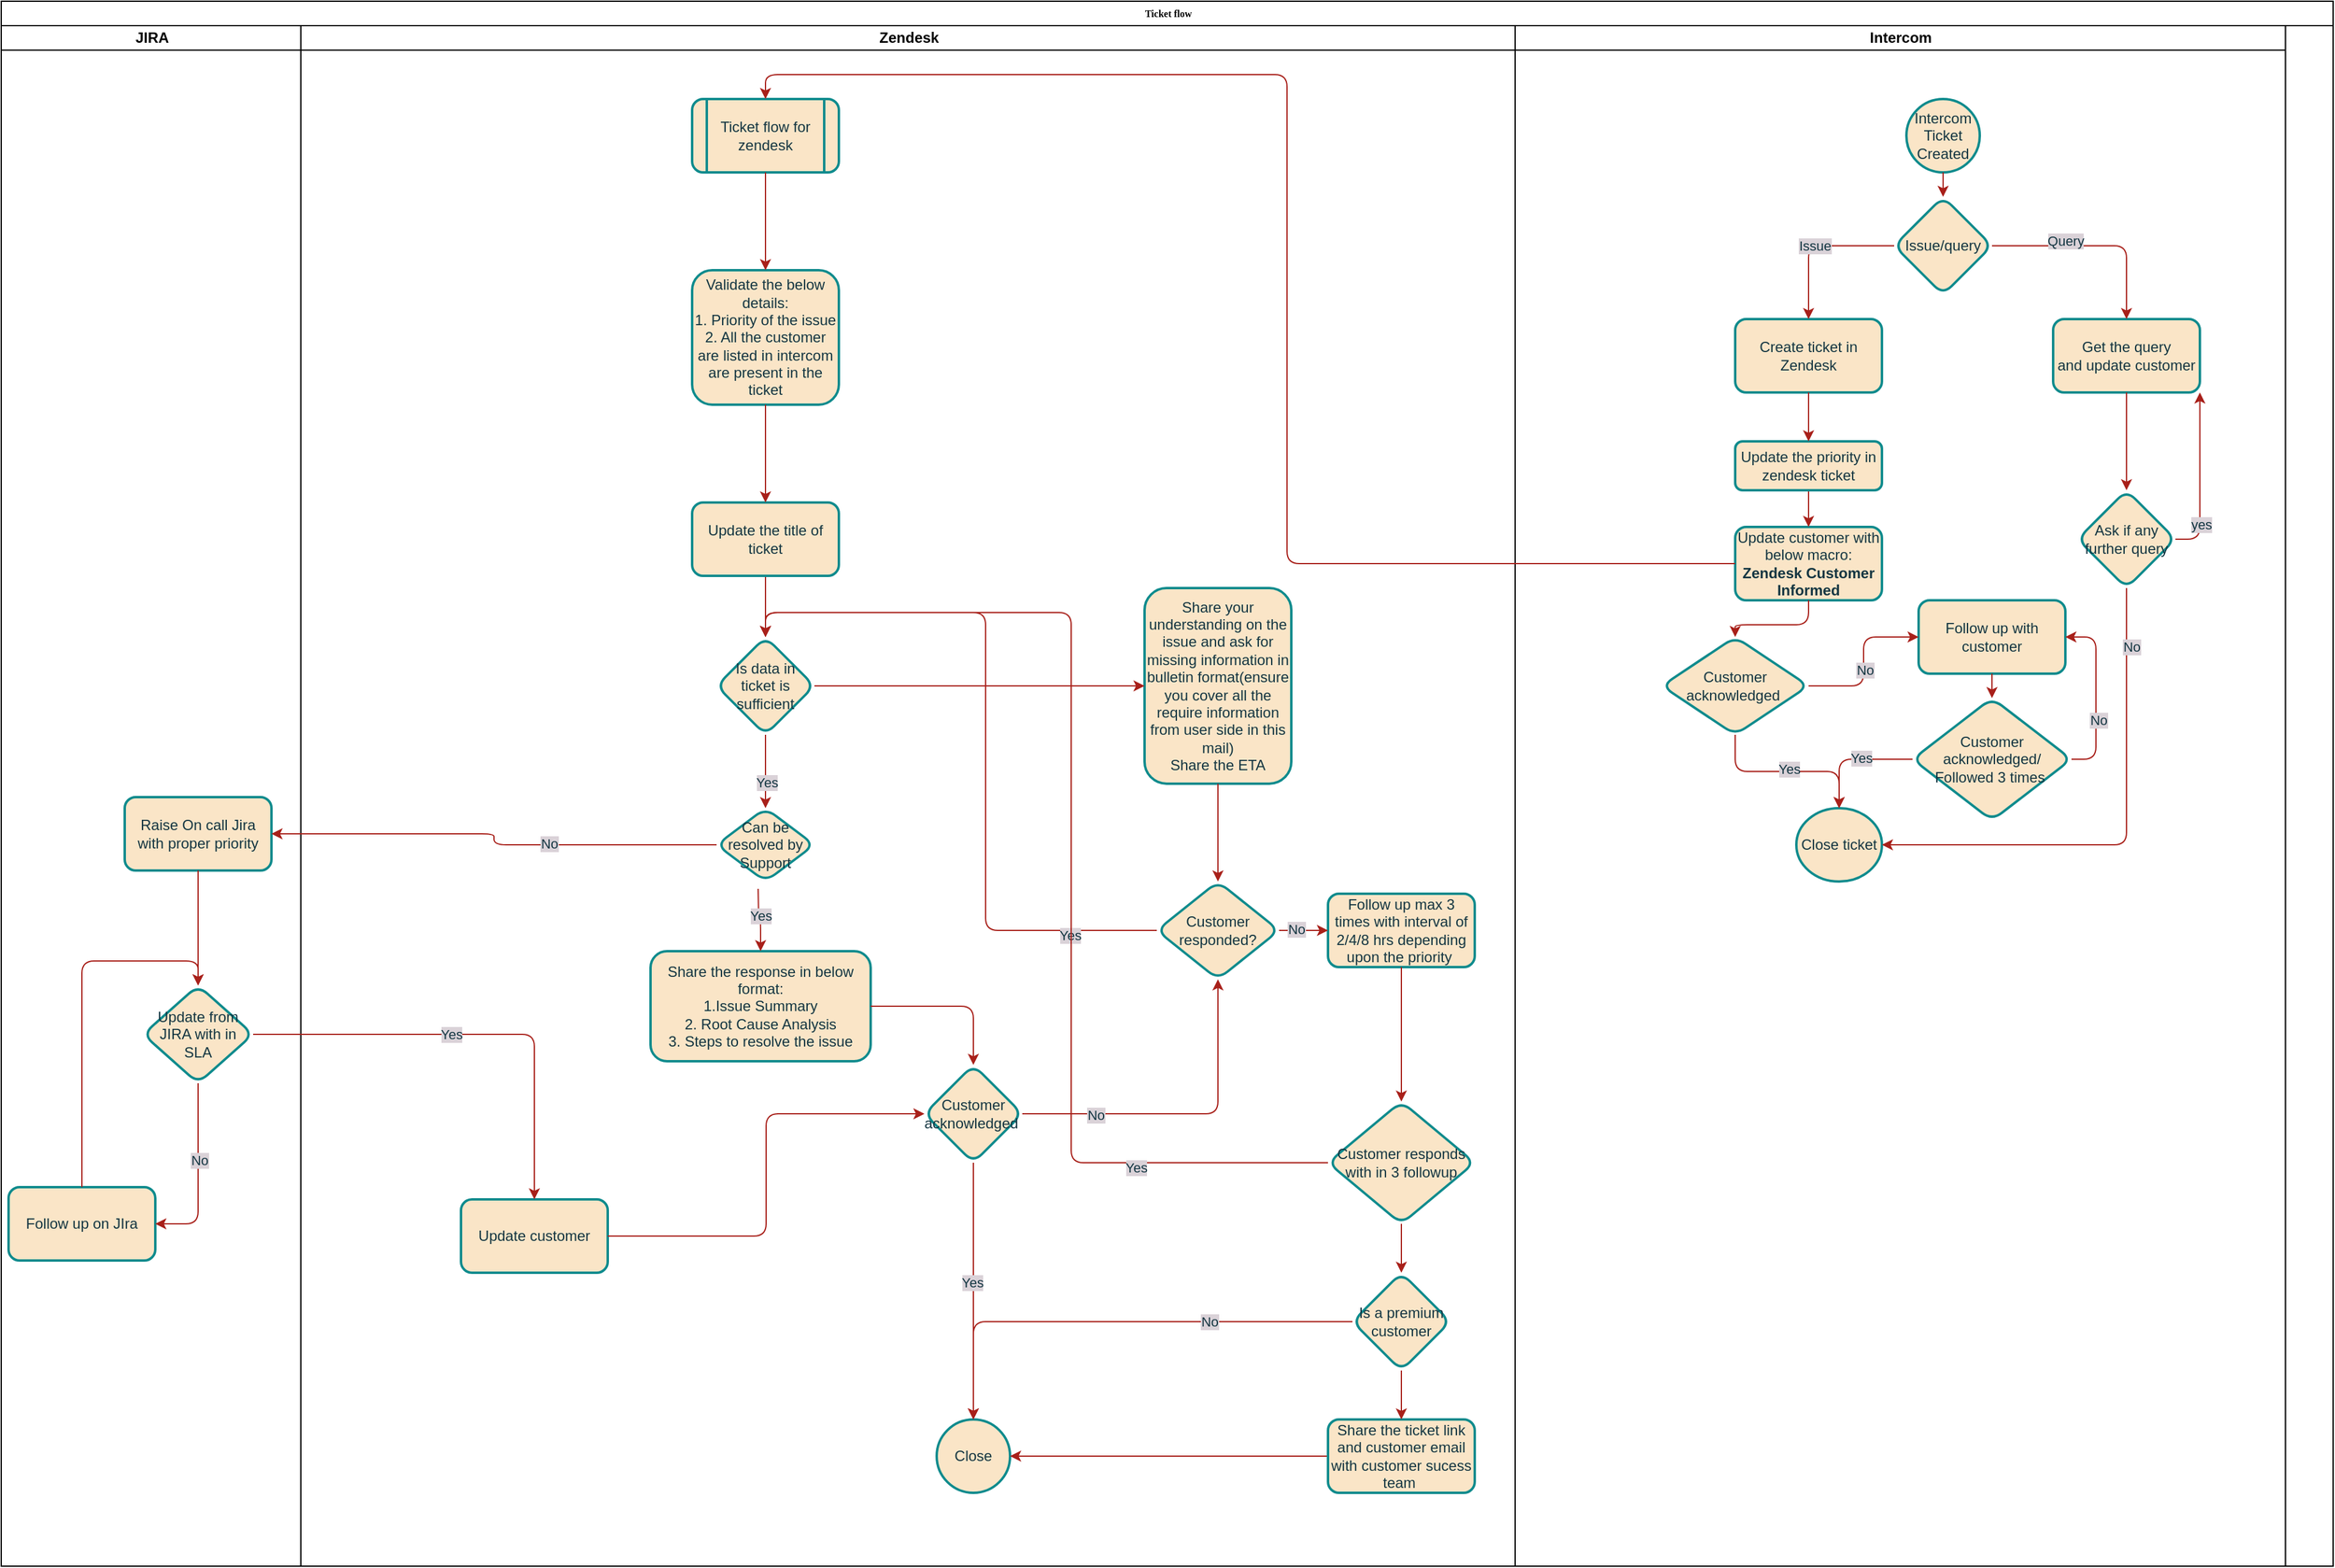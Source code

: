 <mxfile version="20.0.1" type="github">
  <diagram name="Page-1" id="74e2e168-ea6b-b213-b513-2b3c1d86103e">
    <mxGraphModel dx="2360" dy="1516" grid="0" gridSize="10" guides="1" tooltips="1" connect="1" arrows="1" fold="1" page="1" pageScale="1" pageWidth="1100" pageHeight="850" background="none" math="0" shadow="0">
      <root>
        <mxCell id="0" />
        <mxCell id="1" parent="0" />
        <mxCell id="77e6c97f196da883-1" value="Ticket flow" style="swimlane;html=1;childLayout=stackLayout;startSize=20;rounded=0;shadow=0;labelBackgroundColor=none;strokeWidth=1;fontFamily=Verdana;fontSize=8;align=center;" parent="1" vertex="1">
          <mxGeometry x="43" y="40" width="1907" height="1280" as="geometry" />
        </mxCell>
        <mxCell id="77e6c97f196da883-2" value="JIRA" style="swimlane;html=1;startSize=20;" parent="77e6c97f196da883-1" vertex="1">
          <mxGeometry y="20" width="245" height="1260" as="geometry" />
        </mxCell>
        <mxCell id="JwGOns0t6T0o0Sj6g02T-75" value="Raise On call Jira with proper priority" style="html=1;strokeWidth=2;fillColor=#FAE5C7;strokeColor=#0F8B8D;fontColor=#143642;rounded=1;labelBorderColor=none;whiteSpace=wrap;" vertex="1" parent="77e6c97f196da883-2">
          <mxGeometry x="101" y="631" width="120" height="60" as="geometry" />
        </mxCell>
        <mxCell id="JwGOns0t6T0o0Sj6g02T-83" value="Follow up on JIra" style="html=1;strokeWidth=2;fillColor=#FAE5C7;strokeColor=#0F8B8D;fontColor=#143642;rounded=1;labelBorderColor=none;whiteSpace=wrap;" vertex="1" parent="77e6c97f196da883-2">
          <mxGeometry x="6" y="950" width="120" height="60" as="geometry" />
        </mxCell>
        <mxCell id="JwGOns0t6T0o0Sj6g02T-80" value="Update from JIRA with in SLA" style="rhombus;html=1;strokeWidth=2;fillColor=#FAE5C7;strokeColor=#0F8B8D;fontColor=#143642;rounded=1;labelBorderColor=none;whiteSpace=wrap;" vertex="1" parent="77e6c97f196da883-2">
          <mxGeometry x="116" y="785" width="90" height="80" as="geometry" />
        </mxCell>
        <mxCell id="JwGOns0t6T0o0Sj6g02T-74" value="" style="edgeStyle=orthogonalEdgeStyle;rounded=1;orthogonalLoop=1;jettySize=auto;html=1;labelBackgroundColor=#DAD2D8;strokeColor=#A8201A;fontColor=#143642;labelBorderColor=none;" edge="1" parent="77e6c97f196da883-2" source="JwGOns0t6T0o0Sj6g02T-75" target="JwGOns0t6T0o0Sj6g02T-80">
          <mxGeometry relative="1" as="geometry" />
        </mxCell>
        <mxCell id="JwGOns0t6T0o0Sj6g02T-82" style="edgeStyle=orthogonalEdgeStyle;rounded=1;orthogonalLoop=1;jettySize=auto;html=1;exitX=0.5;exitY=0;exitDx=0;exitDy=0;entryX=0.5;entryY=0;entryDx=0;entryDy=0;labelBackgroundColor=#DAD2D8;strokeColor=#A8201A;fontColor=#143642;labelBorderColor=none;" edge="1" parent="77e6c97f196da883-2" source="JwGOns0t6T0o0Sj6g02T-83" target="JwGOns0t6T0o0Sj6g02T-80">
          <mxGeometry relative="1" as="geometry" />
        </mxCell>
        <mxCell id="JwGOns0t6T0o0Sj6g02T-78" value="" style="edgeStyle=orthogonalEdgeStyle;rounded=1;orthogonalLoop=1;jettySize=auto;html=1;labelBackgroundColor=#DAD2D8;strokeColor=#A8201A;fontColor=#143642;labelBorderColor=none;entryX=1;entryY=0.5;entryDx=0;entryDy=0;" edge="1" parent="77e6c97f196da883-2" source="JwGOns0t6T0o0Sj6g02T-80" target="JwGOns0t6T0o0Sj6g02T-83">
          <mxGeometry relative="1" as="geometry" />
        </mxCell>
        <mxCell id="JwGOns0t6T0o0Sj6g02T-79" value="No" style="edgeLabel;html=1;align=center;verticalAlign=middle;resizable=0;points=[];labelBackgroundColor=#DAD2D8;fontColor=#143642;rounded=1;labelBorderColor=none;" vertex="1" connectable="0" parent="JwGOns0t6T0o0Sj6g02T-78">
          <mxGeometry x="-0.167" y="1" relative="1" as="geometry">
            <mxPoint as="offset" />
          </mxGeometry>
        </mxCell>
        <mxCell id="77e6c97f196da883-3" value="Zendesk" style="swimlane;html=1;startSize=20;" parent="77e6c97f196da883-1" vertex="1">
          <mxGeometry x="245" y="20" width="993" height="1260" as="geometry" />
        </mxCell>
        <mxCell id="JwGOns0t6T0o0Sj6g02T-33" value="Ticket flow for zendesk" style="shape=process;html=1;backgroundOutline=1;strokeWidth=2;fillColor=#FAE5C7;strokeColor=#0F8B8D;fontColor=#143642;rounded=1;labelBorderColor=none;whiteSpace=wrap;" vertex="1" parent="77e6c97f196da883-3">
          <mxGeometry x="320" y="60" width="120" height="60" as="geometry" />
        </mxCell>
        <mxCell id="JwGOns0t6T0o0Sj6g02T-37" value="Is data in ticket is sufficient" style="rhombus;html=1;strokeWidth=2;fillColor=#FAE5C7;strokeColor=#0F8B8D;fontColor=#143642;rounded=1;labelBorderColor=none;whiteSpace=wrap;" vertex="1" parent="77e6c97f196da883-3">
          <mxGeometry x="340" y="500" width="80" height="80" as="geometry" />
        </mxCell>
        <mxCell id="JwGOns0t6T0o0Sj6g02T-39" value="Share the response in below format:&lt;br&gt;1.Issue Summary&lt;br&gt;2. Root Cause Analysis&lt;br&gt;3. Steps to resolve the issue" style="html=1;strokeWidth=2;fillColor=#FAE5C7;strokeColor=#0F8B8D;fontColor=#143642;rounded=1;labelBorderColor=none;whiteSpace=wrap;" vertex="1" parent="77e6c97f196da883-3">
          <mxGeometry x="286" y="757" width="180" height="90" as="geometry" />
        </mxCell>
        <mxCell id="JwGOns0t6T0o0Sj6g02T-41" value="Share your understanding on the issue and ask for missing information in bulletin format(ensure you cover all the require information from user side in this mail)&lt;br&gt;Share the ETA" style="html=1;strokeWidth=2;fillColor=#FAE5C7;strokeColor=#0F8B8D;fontColor=#143642;rounded=1;labelBorderColor=none;whiteSpace=wrap;" vertex="1" parent="77e6c97f196da883-3">
          <mxGeometry x="690" y="460" width="120" height="160" as="geometry" />
        </mxCell>
        <mxCell id="JwGOns0t6T0o0Sj6g02T-34" value="" style="edgeStyle=orthogonalEdgeStyle;rounded=1;orthogonalLoop=1;jettySize=auto;html=1;labelBackgroundColor=#DAD2D8;strokeColor=#A8201A;fontColor=#143642;labelBorderColor=none;" edge="1" parent="77e6c97f196da883-3" source="JwGOns0t6T0o0Sj6g02T-37" target="JwGOns0t6T0o0Sj6g02T-41">
          <mxGeometry relative="1" as="geometry" />
        </mxCell>
        <mxCell id="JwGOns0t6T0o0Sj6g02T-43" value="Validate the below details:&lt;br&gt;1. Priority of the issue&lt;br&gt;2. All the customer are listed in intercom are present in the ticket&lt;br&gt;" style="html=1;strokeWidth=2;fillColor=#FAE5C7;strokeColor=#0F8B8D;fontColor=#143642;rounded=1;labelBorderColor=none;whiteSpace=wrap;" vertex="1" parent="77e6c97f196da883-3">
          <mxGeometry x="320" y="200" width="120" height="110" as="geometry" />
        </mxCell>
        <mxCell id="JwGOns0t6T0o0Sj6g02T-32" value="" style="edgeStyle=orthogonalEdgeStyle;rounded=1;orthogonalLoop=1;jettySize=auto;html=1;labelBackgroundColor=#DAD2D8;strokeColor=#A8201A;fontColor=#143642;labelBorderColor=none;" edge="1" parent="77e6c97f196da883-3" source="JwGOns0t6T0o0Sj6g02T-33" target="JwGOns0t6T0o0Sj6g02T-43">
          <mxGeometry relative="1" as="geometry" />
        </mxCell>
        <mxCell id="JwGOns0t6T0o0Sj6g02T-44" style="edgeStyle=orthogonalEdgeStyle;rounded=1;orthogonalLoop=1;jettySize=auto;html=1;exitX=0.5;exitY=1;exitDx=0;exitDy=0;entryX=0.5;entryY=0;entryDx=0;entryDy=0;labelBackgroundColor=#DAD2D8;strokeColor=#A8201A;fontColor=#143642;labelBorderColor=none;" edge="1" parent="77e6c97f196da883-3" source="JwGOns0t6T0o0Sj6g02T-45" target="JwGOns0t6T0o0Sj6g02T-37">
          <mxGeometry relative="1" as="geometry" />
        </mxCell>
        <mxCell id="JwGOns0t6T0o0Sj6g02T-45" value="Update the title of ticket" style="html=1;strokeWidth=2;fillColor=#FAE5C7;strokeColor=#0F8B8D;fontColor=#143642;rounded=1;labelBorderColor=none;whiteSpace=wrap;" vertex="1" parent="77e6c97f196da883-3">
          <mxGeometry x="320" y="390" width="120" height="60" as="geometry" />
        </mxCell>
        <mxCell id="JwGOns0t6T0o0Sj6g02T-42" value="" style="edgeStyle=orthogonalEdgeStyle;rounded=1;orthogonalLoop=1;jettySize=auto;html=1;labelBackgroundColor=#DAD2D8;strokeColor=#A8201A;fontColor=#143642;labelBorderColor=none;" edge="1" parent="77e6c97f196da883-3" source="JwGOns0t6T0o0Sj6g02T-43" target="JwGOns0t6T0o0Sj6g02T-45">
          <mxGeometry relative="1" as="geometry" />
        </mxCell>
        <mxCell id="JwGOns0t6T0o0Sj6g02T-48" style="edgeStyle=orthogonalEdgeStyle;rounded=1;orthogonalLoop=1;jettySize=auto;html=1;exitX=0;exitY=0.5;exitDx=0;exitDy=0;entryX=0.5;entryY=0;entryDx=0;entryDy=0;labelBackgroundColor=#DAD2D8;strokeColor=#A8201A;fontColor=#143642;labelBorderColor=none;" edge="1" parent="77e6c97f196da883-3" source="JwGOns0t6T0o0Sj6g02T-52" target="JwGOns0t6T0o0Sj6g02T-37">
          <mxGeometry relative="1" as="geometry" />
        </mxCell>
        <mxCell id="JwGOns0t6T0o0Sj6g02T-49" value="Yes" style="edgeLabel;html=1;align=center;verticalAlign=middle;resizable=0;points=[];fontColor=#143642;labelBackgroundColor=#DAD2D8;" vertex="1" connectable="0" parent="JwGOns0t6T0o0Sj6g02T-48">
          <mxGeometry x="-0.761" y="4" relative="1" as="geometry">
            <mxPoint as="offset" />
          </mxGeometry>
        </mxCell>
        <mxCell id="JwGOns0t6T0o0Sj6g02T-52" value="Customer responded?" style="rhombus;html=1;strokeWidth=2;fillColor=#FAE5C7;strokeColor=#0F8B8D;fontColor=#143642;rounded=1;labelBorderColor=none;whiteSpace=wrap;" vertex="1" parent="77e6c97f196da883-3">
          <mxGeometry x="700" y="700" width="100" height="80" as="geometry" />
        </mxCell>
        <mxCell id="JwGOns0t6T0o0Sj6g02T-40" value="" style="edgeStyle=orthogonalEdgeStyle;rounded=1;orthogonalLoop=1;jettySize=auto;html=1;labelBackgroundColor=#DAD2D8;strokeColor=#A8201A;fontColor=#143642;labelBorderColor=none;" edge="1" parent="77e6c97f196da883-3" source="JwGOns0t6T0o0Sj6g02T-41" target="JwGOns0t6T0o0Sj6g02T-52">
          <mxGeometry relative="1" as="geometry" />
        </mxCell>
        <mxCell id="JwGOns0t6T0o0Sj6g02T-54" value="Follow up max 3 times with interval of 2/4/8 hrs depending upon the priority&amp;nbsp;" style="html=1;strokeWidth=2;fillColor=#FAE5C7;strokeColor=#0F8B8D;fontColor=#143642;rounded=1;labelBorderColor=none;whiteSpace=wrap;" vertex="1" parent="77e6c97f196da883-3">
          <mxGeometry x="840" y="710" width="120" height="60" as="geometry" />
        </mxCell>
        <mxCell id="JwGOns0t6T0o0Sj6g02T-50" value="" style="edgeStyle=orthogonalEdgeStyle;rounded=1;orthogonalLoop=1;jettySize=auto;html=1;labelBackgroundColor=#DAD2D8;strokeColor=#A8201A;fontColor=#143642;labelBorderColor=none;" edge="1" parent="77e6c97f196da883-3" source="JwGOns0t6T0o0Sj6g02T-52" target="JwGOns0t6T0o0Sj6g02T-54">
          <mxGeometry relative="1" as="geometry" />
        </mxCell>
        <mxCell id="JwGOns0t6T0o0Sj6g02T-51" value="No" style="edgeLabel;html=1;align=center;verticalAlign=middle;resizable=0;points=[];labelBackgroundColor=#DAD2D8;fontColor=#143642;rounded=1;labelBorderColor=none;" vertex="1" connectable="0" parent="JwGOns0t6T0o0Sj6g02T-50">
          <mxGeometry x="-0.314" y="1" relative="1" as="geometry">
            <mxPoint as="offset" />
          </mxGeometry>
        </mxCell>
        <mxCell id="JwGOns0t6T0o0Sj6g02T-55" style="edgeStyle=orthogonalEdgeStyle;rounded=1;orthogonalLoop=1;jettySize=auto;html=1;exitX=0;exitY=0.5;exitDx=0;exitDy=0;entryX=0.5;entryY=0;entryDx=0;entryDy=0;labelBackgroundColor=#DAD2D8;strokeColor=#A8201A;fontColor=#143642;labelBorderColor=none;" edge="1" parent="77e6c97f196da883-3" source="JwGOns0t6T0o0Sj6g02T-58" target="JwGOns0t6T0o0Sj6g02T-37">
          <mxGeometry relative="1" as="geometry" />
        </mxCell>
        <mxCell id="JwGOns0t6T0o0Sj6g02T-56" value="Yes" style="edgeLabel;html=1;align=center;verticalAlign=middle;resizable=0;points=[];labelBackgroundColor=#DAD2D8;fontColor=#143642;rounded=1;labelBorderColor=none;" vertex="1" connectable="0" parent="JwGOns0t6T0o0Sj6g02T-55">
          <mxGeometry x="-0.661" y="4" relative="1" as="geometry">
            <mxPoint as="offset" />
          </mxGeometry>
        </mxCell>
        <mxCell id="JwGOns0t6T0o0Sj6g02T-58" value="Customer responds with in 3 followup" style="rhombus;html=1;strokeWidth=2;fillColor=#FAE5C7;strokeColor=#0F8B8D;fontColor=#143642;rounded=1;labelBorderColor=none;whiteSpace=wrap;" vertex="1" parent="77e6c97f196da883-3">
          <mxGeometry x="840" y="880" width="120" height="100" as="geometry" />
        </mxCell>
        <mxCell id="JwGOns0t6T0o0Sj6g02T-53" value="" style="edgeStyle=orthogonalEdgeStyle;rounded=1;orthogonalLoop=1;jettySize=auto;html=1;labelBackgroundColor=#DAD2D8;strokeColor=#A8201A;fontColor=#143642;labelBorderColor=none;" edge="1" parent="77e6c97f196da883-3" source="JwGOns0t6T0o0Sj6g02T-54" target="JwGOns0t6T0o0Sj6g02T-58">
          <mxGeometry relative="1" as="geometry" />
        </mxCell>
        <mxCell id="JwGOns0t6T0o0Sj6g02T-62" value="Is a premium customer" style="rhombus;html=1;strokeWidth=2;fillColor=#FAE5C7;strokeColor=#0F8B8D;fontColor=#143642;rounded=1;labelBorderColor=none;whiteSpace=wrap;" vertex="1" parent="77e6c97f196da883-3">
          <mxGeometry x="860" y="1020" width="80" height="80" as="geometry" />
        </mxCell>
        <mxCell id="JwGOns0t6T0o0Sj6g02T-57" value="" style="edgeStyle=orthogonalEdgeStyle;rounded=1;orthogonalLoop=1;jettySize=auto;html=1;labelBackgroundColor=#DAD2D8;strokeColor=#A8201A;fontColor=#143642;labelBorderColor=none;" edge="1" parent="77e6c97f196da883-3" source="JwGOns0t6T0o0Sj6g02T-58" target="JwGOns0t6T0o0Sj6g02T-62">
          <mxGeometry relative="1" as="geometry" />
        </mxCell>
        <mxCell id="JwGOns0t6T0o0Sj6g02T-65" style="edgeStyle=orthogonalEdgeStyle;rounded=1;orthogonalLoop=1;jettySize=auto;html=1;exitX=1;exitY=0.5;exitDx=0;exitDy=0;entryX=0.5;entryY=1;entryDx=0;entryDy=0;labelBackgroundColor=#DAD2D8;strokeColor=#A8201A;fontColor=#143642;labelBorderColor=none;" edge="1" parent="77e6c97f196da883-3" source="JwGOns0t6T0o0Sj6g02T-67" target="JwGOns0t6T0o0Sj6g02T-52">
          <mxGeometry relative="1" as="geometry" />
        </mxCell>
        <mxCell id="JwGOns0t6T0o0Sj6g02T-66" value="No" style="edgeLabel;html=1;align=center;verticalAlign=middle;resizable=0;points=[];labelBackgroundColor=#DAD2D8;fontColor=#143642;rounded=1;labelBorderColor=none;" vertex="1" connectable="0" parent="JwGOns0t6T0o0Sj6g02T-65">
          <mxGeometry x="-0.554" relative="1" as="geometry">
            <mxPoint y="1" as="offset" />
          </mxGeometry>
        </mxCell>
        <mxCell id="JwGOns0t6T0o0Sj6g02T-67" value="Customer acknowledged&amp;nbsp;" style="rhombus;html=1;strokeWidth=2;fillColor=#FAE5C7;strokeColor=#0F8B8D;fontColor=#143642;rounded=1;labelBorderColor=none;whiteSpace=wrap;" vertex="1" parent="77e6c97f196da883-3">
          <mxGeometry x="510" y="850" width="80" height="80" as="geometry" />
        </mxCell>
        <mxCell id="JwGOns0t6T0o0Sj6g02T-38" value="" style="edgeStyle=orthogonalEdgeStyle;rounded=1;orthogonalLoop=1;jettySize=auto;html=1;labelBackgroundColor=#DAD2D8;strokeColor=#A8201A;fontColor=#143642;labelBorderColor=none;" edge="1" parent="77e6c97f196da883-3" source="JwGOns0t6T0o0Sj6g02T-39" target="JwGOns0t6T0o0Sj6g02T-67">
          <mxGeometry relative="1" as="geometry" />
        </mxCell>
        <mxCell id="JwGOns0t6T0o0Sj6g02T-68" value="Close" style="ellipse;html=1;strokeWidth=2;fillColor=#FAE5C7;strokeColor=#0F8B8D;fontColor=#143642;rounded=1;labelBorderColor=none;whiteSpace=wrap;" vertex="1" parent="77e6c97f196da883-3">
          <mxGeometry x="520" y="1140" width="60" height="60" as="geometry" />
        </mxCell>
        <mxCell id="JwGOns0t6T0o0Sj6g02T-59" style="edgeStyle=orthogonalEdgeStyle;rounded=1;orthogonalLoop=1;jettySize=auto;html=1;exitX=0;exitY=0.5;exitDx=0;exitDy=0;labelBorderColor=none;fontColor=#143642;strokeColor=#A8201A;fillColor=#FAE5C7;labelBackgroundColor=#DAD2D8;" edge="1" parent="77e6c97f196da883-3" source="JwGOns0t6T0o0Sj6g02T-62" target="JwGOns0t6T0o0Sj6g02T-68">
          <mxGeometry relative="1" as="geometry" />
        </mxCell>
        <mxCell id="JwGOns0t6T0o0Sj6g02T-60" value="No" style="edgeLabel;html=1;align=center;verticalAlign=middle;resizable=0;points=[];fontColor=#143642;labelBackgroundColor=#DAD2D8;" vertex="1" connectable="0" parent="JwGOns0t6T0o0Sj6g02T-59">
          <mxGeometry x="-0.398" relative="1" as="geometry">
            <mxPoint as="offset" />
          </mxGeometry>
        </mxCell>
        <mxCell id="JwGOns0t6T0o0Sj6g02T-63" value="" style="edgeStyle=orthogonalEdgeStyle;rounded=1;orthogonalLoop=1;jettySize=auto;html=1;labelBackgroundColor=#DAD2D8;strokeColor=#A8201A;fontColor=#143642;labelBorderColor=none;" edge="1" parent="77e6c97f196da883-3" source="JwGOns0t6T0o0Sj6g02T-67" target="JwGOns0t6T0o0Sj6g02T-68">
          <mxGeometry relative="1" as="geometry" />
        </mxCell>
        <mxCell id="JwGOns0t6T0o0Sj6g02T-64" value="Yes" style="edgeLabel;html=1;align=center;verticalAlign=middle;resizable=0;points=[];labelBackgroundColor=#DAD2D8;fontColor=#143642;rounded=1;labelBorderColor=none;" vertex="1" connectable="0" parent="JwGOns0t6T0o0Sj6g02T-63">
          <mxGeometry x="-0.078" y="-1" relative="1" as="geometry">
            <mxPoint y="1" as="offset" />
          </mxGeometry>
        </mxCell>
        <mxCell id="JwGOns0t6T0o0Sj6g02T-69" style="edgeStyle=orthogonalEdgeStyle;rounded=1;orthogonalLoop=1;jettySize=auto;html=1;labelBackgroundColor=#DAD2D8;strokeColor=#A8201A;fontColor=#143642;labelBorderColor=none;" edge="1" parent="77e6c97f196da883-3" target="JwGOns0t6T0o0Sj6g02T-39">
          <mxGeometry relative="1" as="geometry">
            <mxPoint x="374" y="706" as="sourcePoint" />
          </mxGeometry>
        </mxCell>
        <mxCell id="JwGOns0t6T0o0Sj6g02T-70" value="Yes" style="edgeLabel;html=1;align=center;verticalAlign=middle;resizable=0;points=[];labelBackgroundColor=#DAD2D8;fontColor=#143642;rounded=1;labelBorderColor=none;" vertex="1" connectable="0" parent="JwGOns0t6T0o0Sj6g02T-69">
          <mxGeometry x="-0.164" y="1" relative="1" as="geometry">
            <mxPoint as="offset" />
          </mxGeometry>
        </mxCell>
        <mxCell id="JwGOns0t6T0o0Sj6g02T-73" value="Can be resolved by Support" style="rhombus;html=1;strokeWidth=2;fillColor=#FAE5C7;strokeColor=#0F8B8D;fontColor=#143642;rounded=1;labelBorderColor=none;whiteSpace=wrap;" vertex="1" parent="77e6c97f196da883-3">
          <mxGeometry x="340" y="640" width="80" height="60" as="geometry" />
        </mxCell>
        <mxCell id="JwGOns0t6T0o0Sj6g02T-35" value="" style="edgeStyle=orthogonalEdgeStyle;rounded=1;orthogonalLoop=1;jettySize=auto;html=1;labelBackgroundColor=#DAD2D8;strokeColor=#A8201A;fontColor=#143642;labelBorderColor=none;" edge="1" parent="77e6c97f196da883-3" source="JwGOns0t6T0o0Sj6g02T-37" target="JwGOns0t6T0o0Sj6g02T-73">
          <mxGeometry relative="1" as="geometry" />
        </mxCell>
        <mxCell id="JwGOns0t6T0o0Sj6g02T-36" value="Yes" style="edgeLabel;html=1;align=center;verticalAlign=middle;resizable=0;points=[];labelBackgroundColor=#DAD2D8;fontColor=#143642;rounded=1;labelBorderColor=none;" vertex="1" connectable="0" parent="JwGOns0t6T0o0Sj6g02T-35">
          <mxGeometry x="0.28" y="1" relative="1" as="geometry">
            <mxPoint as="offset" />
          </mxGeometry>
        </mxCell>
        <mxCell id="JwGOns0t6T0o0Sj6g02T-81" value="Update customer" style="html=1;strokeWidth=2;fillColor=#FAE5C7;strokeColor=#0F8B8D;fontColor=#143642;rounded=1;labelBorderColor=none;whiteSpace=wrap;" vertex="1" parent="77e6c97f196da883-3">
          <mxGeometry x="131" y="960" width="120" height="60" as="geometry" />
        </mxCell>
        <mxCell id="JwGOns0t6T0o0Sj6g02T-84" style="edgeStyle=orthogonalEdgeStyle;rounded=1;orthogonalLoop=1;jettySize=auto;html=1;exitX=1;exitY=0.5;exitDx=0;exitDy=0;entryX=0;entryY=0.5;entryDx=0;entryDy=0;labelBackgroundColor=#DAD2D8;strokeColor=#A8201A;fontColor=#143642;labelBorderColor=none;" edge="1" parent="77e6c97f196da883-3" source="JwGOns0t6T0o0Sj6g02T-81" target="JwGOns0t6T0o0Sj6g02T-67">
          <mxGeometry relative="1" as="geometry" />
        </mxCell>
        <mxCell id="JwGOns0t6T0o0Sj6g02T-85" style="edgeStyle=orthogonalEdgeStyle;rounded=1;orthogonalLoop=1;jettySize=auto;html=1;exitX=0;exitY=0.5;exitDx=0;exitDy=0;entryX=1;entryY=0.5;entryDx=0;entryDy=0;labelBorderColor=none;fontColor=#143642;strokeColor=#A8201A;fillColor=#FAE5C7;labelBackgroundColor=#DAD2D8;" edge="1" parent="77e6c97f196da883-3" source="JwGOns0t6T0o0Sj6g02T-86" target="JwGOns0t6T0o0Sj6g02T-68">
          <mxGeometry relative="1" as="geometry" />
        </mxCell>
        <mxCell id="JwGOns0t6T0o0Sj6g02T-86" value="Share the ticket link and customer email with customer sucess team&amp;nbsp;" style="whiteSpace=wrap;html=1;fillColor=#FAE5C7;strokeColor=#0F8B8D;fontColor=#143642;strokeWidth=2;rounded=1;labelBorderColor=none;" vertex="1" parent="77e6c97f196da883-3">
          <mxGeometry x="840" y="1140" width="120" height="60" as="geometry" />
        </mxCell>
        <mxCell id="JwGOns0t6T0o0Sj6g02T-61" value="" style="edgeStyle=orthogonalEdgeStyle;rounded=1;orthogonalLoop=1;jettySize=auto;html=1;labelBorderColor=none;fontColor=#143642;strokeColor=#A8201A;fillColor=#FAE5C7;labelBackgroundColor=#DAD2D8;" edge="1" parent="77e6c97f196da883-3" source="JwGOns0t6T0o0Sj6g02T-62" target="JwGOns0t6T0o0Sj6g02T-86">
          <mxGeometry relative="1" as="geometry" />
        </mxCell>
        <mxCell id="77e6c97f196da883-7" value="Intercom" style="swimlane;html=1;startSize=20;" parent="77e6c97f196da883-1" vertex="1">
          <mxGeometry x="1238" y="20" width="630" height="1260" as="geometry" />
        </mxCell>
        <mxCell id="JwGOns0t6T0o0Sj6g02T-87" value="" style="group" vertex="1" connectable="0" parent="77e6c97f196da883-7">
          <mxGeometry x="120" y="60" width="440" height="640" as="geometry" />
        </mxCell>
        <mxCell id="JwGOns0t6T0o0Sj6g02T-2" value="Intercom&lt;br&gt;Ticket&lt;br&gt;Created" style="strokeWidth=2;html=1;shape=mxgraph.flowchart.start_2;fillColor=#FAE5C7;strokeColor=#0F8B8D;fontColor=#143642;rounded=1;labelBorderColor=none;whiteSpace=wrap;" vertex="1" parent="JwGOns0t6T0o0Sj6g02T-87">
          <mxGeometry x="200" width="60" height="60" as="geometry" />
        </mxCell>
        <mxCell id="JwGOns0t6T0o0Sj6g02T-6" value="Issue/query" style="rhombus;html=1;strokeWidth=2;fillColor=#FAE5C7;strokeColor=#0F8B8D;fontColor=#143642;rounded=1;labelBorderColor=none;whiteSpace=wrap;" vertex="1" parent="JwGOns0t6T0o0Sj6g02T-87">
          <mxGeometry x="190" y="80" width="80" height="80" as="geometry" />
        </mxCell>
        <mxCell id="JwGOns0t6T0o0Sj6g02T-1" value="" style="edgeStyle=orthogonalEdgeStyle;rounded=1;orthogonalLoop=1;jettySize=auto;html=1;labelBackgroundColor=#DAD2D8;strokeColor=#A8201A;fontColor=#143642;labelBorderColor=none;" edge="1" parent="JwGOns0t6T0o0Sj6g02T-87" source="JwGOns0t6T0o0Sj6g02T-2" target="JwGOns0t6T0o0Sj6g02T-6">
          <mxGeometry relative="1" as="geometry" />
        </mxCell>
        <mxCell id="JwGOns0t6T0o0Sj6g02T-8" value="Create ticket in Zendesk" style="html=1;strokeWidth=2;fillColor=#FAE5C7;strokeColor=#0F8B8D;fontColor=#143642;rounded=1;labelBorderColor=none;whiteSpace=wrap;" vertex="1" parent="JwGOns0t6T0o0Sj6g02T-87">
          <mxGeometry x="60" y="180" width="120" height="60" as="geometry" />
        </mxCell>
        <mxCell id="JwGOns0t6T0o0Sj6g02T-3" value="Issue" style="edgeStyle=orthogonalEdgeStyle;rounded=1;orthogonalLoop=1;jettySize=auto;html=1;labelBackgroundColor=#DAD2D8;strokeColor=#A8201A;fontColor=#143642;labelBorderColor=none;" edge="1" parent="JwGOns0t6T0o0Sj6g02T-87" source="JwGOns0t6T0o0Sj6g02T-6" target="JwGOns0t6T0o0Sj6g02T-8">
          <mxGeometry relative="1" as="geometry" />
        </mxCell>
        <mxCell id="JwGOns0t6T0o0Sj6g02T-11" value="Update customer with below macro:&lt;br&gt;&lt;b&gt;Zendesk Customer Informed&lt;/b&gt;" style="html=1;strokeWidth=2;fillColor=#FAE5C7;strokeColor=#0F8B8D;fontColor=#143642;rounded=1;labelBorderColor=none;whiteSpace=wrap;" vertex="1" parent="JwGOns0t6T0o0Sj6g02T-87">
          <mxGeometry x="60" y="350" width="120" height="60" as="geometry" />
        </mxCell>
        <mxCell id="JwGOns0t6T0o0Sj6g02T-16" value="Customer acknowledged&amp;nbsp;" style="rhombus;html=1;strokeWidth=2;fillColor=#FAE5C7;strokeColor=#0F8B8D;fontColor=#143642;rounded=1;labelBorderColor=none;whiteSpace=wrap;" vertex="1" parent="JwGOns0t6T0o0Sj6g02T-87">
          <mxGeometry y="440" width="120" height="80" as="geometry" />
        </mxCell>
        <mxCell id="JwGOns0t6T0o0Sj6g02T-9" value="" style="edgeStyle=orthogonalEdgeStyle;rounded=1;orthogonalLoop=1;jettySize=auto;html=1;labelBackgroundColor=#DAD2D8;strokeColor=#A8201A;fontColor=#143642;labelBorderColor=none;" edge="1" parent="JwGOns0t6T0o0Sj6g02T-87" source="JwGOns0t6T0o0Sj6g02T-11" target="JwGOns0t6T0o0Sj6g02T-16">
          <mxGeometry relative="1" as="geometry" />
        </mxCell>
        <mxCell id="JwGOns0t6T0o0Sj6g02T-17" value="Close ticket" style="ellipse;html=1;strokeWidth=2;fillColor=#FAE5C7;strokeColor=#0F8B8D;fontColor=#143642;rounded=1;labelBorderColor=none;whiteSpace=wrap;" vertex="1" parent="JwGOns0t6T0o0Sj6g02T-87">
          <mxGeometry x="110" y="580" width="70" height="60" as="geometry" />
        </mxCell>
        <mxCell id="JwGOns0t6T0o0Sj6g02T-12" value="" style="edgeStyle=orthogonalEdgeStyle;rounded=1;orthogonalLoop=1;jettySize=auto;html=1;labelBackgroundColor=#DAD2D8;strokeColor=#A8201A;fontColor=#143642;labelBorderColor=none;" edge="1" parent="JwGOns0t6T0o0Sj6g02T-87" source="JwGOns0t6T0o0Sj6g02T-16" target="JwGOns0t6T0o0Sj6g02T-17">
          <mxGeometry relative="1" as="geometry" />
        </mxCell>
        <mxCell id="JwGOns0t6T0o0Sj6g02T-13" value="Yes" style="edgeLabel;html=1;align=center;verticalAlign=middle;resizable=0;points=[];labelBackgroundColor=#DAD2D8;fontColor=#143642;rounded=1;labelBorderColor=none;" vertex="1" connectable="0" parent="JwGOns0t6T0o0Sj6g02T-12">
          <mxGeometry x="0.011" y="3" relative="1" as="geometry">
            <mxPoint y="1" as="offset" />
          </mxGeometry>
        </mxCell>
        <mxCell id="JwGOns0t6T0o0Sj6g02T-19" value="Follow up with customer" style="html=1;strokeWidth=2;fillColor=#FAE5C7;strokeColor=#0F8B8D;fontColor=#143642;rounded=1;labelBorderColor=none;whiteSpace=wrap;" vertex="1" parent="JwGOns0t6T0o0Sj6g02T-87">
          <mxGeometry x="210" y="410" width="120" height="60" as="geometry" />
        </mxCell>
        <mxCell id="JwGOns0t6T0o0Sj6g02T-14" value="" style="edgeStyle=orthogonalEdgeStyle;rounded=1;orthogonalLoop=1;jettySize=auto;html=1;labelBackgroundColor=#DAD2D8;strokeColor=#A8201A;fontColor=#143642;labelBorderColor=none;" edge="1" parent="JwGOns0t6T0o0Sj6g02T-87" source="JwGOns0t6T0o0Sj6g02T-16" target="JwGOns0t6T0o0Sj6g02T-19">
          <mxGeometry relative="1" as="geometry" />
        </mxCell>
        <mxCell id="JwGOns0t6T0o0Sj6g02T-15" value="No" style="edgeLabel;html=1;align=center;verticalAlign=middle;resizable=0;points=[];labelBackgroundColor=#DAD2D8;fontColor=#143642;rounded=1;labelBorderColor=none;" vertex="1" connectable="0" parent="JwGOns0t6T0o0Sj6g02T-14">
          <mxGeometry x="-0.1" y="-1" relative="1" as="geometry">
            <mxPoint as="offset" />
          </mxGeometry>
        </mxCell>
        <mxCell id="JwGOns0t6T0o0Sj6g02T-20" style="edgeStyle=orthogonalEdgeStyle;rounded=1;orthogonalLoop=1;jettySize=auto;html=1;exitX=0;exitY=0.5;exitDx=0;exitDy=0;entryX=0.5;entryY=0;entryDx=0;entryDy=0;labelBackgroundColor=#DAD2D8;strokeColor=#A8201A;fontColor=#143642;labelBorderColor=none;" edge="1" parent="JwGOns0t6T0o0Sj6g02T-87" source="JwGOns0t6T0o0Sj6g02T-24" target="JwGOns0t6T0o0Sj6g02T-17">
          <mxGeometry relative="1" as="geometry" />
        </mxCell>
        <mxCell id="JwGOns0t6T0o0Sj6g02T-21" value="Yes" style="edgeLabel;html=1;align=center;verticalAlign=middle;resizable=0;points=[];labelBackgroundColor=#DAD2D8;fontColor=#143642;rounded=1;labelBorderColor=none;" vertex="1" connectable="0" parent="JwGOns0t6T0o0Sj6g02T-20">
          <mxGeometry x="-0.165" y="-1" relative="1" as="geometry">
            <mxPoint as="offset" />
          </mxGeometry>
        </mxCell>
        <mxCell id="JwGOns0t6T0o0Sj6g02T-22" style="edgeStyle=orthogonalEdgeStyle;rounded=1;orthogonalLoop=1;jettySize=auto;html=1;exitX=1;exitY=0.5;exitDx=0;exitDy=0;entryX=1;entryY=0.5;entryDx=0;entryDy=0;labelBackgroundColor=#DAD2D8;strokeColor=#A8201A;fontColor=#143642;labelBorderColor=none;" edge="1" parent="JwGOns0t6T0o0Sj6g02T-87" source="JwGOns0t6T0o0Sj6g02T-24" target="JwGOns0t6T0o0Sj6g02T-19">
          <mxGeometry relative="1" as="geometry" />
        </mxCell>
        <mxCell id="JwGOns0t6T0o0Sj6g02T-23" value="No" style="edgeLabel;html=1;align=center;verticalAlign=middle;resizable=0;points=[];labelBackgroundColor=#DAD2D8;fontColor=#143642;rounded=1;labelBorderColor=none;" vertex="1" connectable="0" parent="JwGOns0t6T0o0Sj6g02T-22">
          <mxGeometry x="-0.286" y="-2" relative="1" as="geometry">
            <mxPoint as="offset" />
          </mxGeometry>
        </mxCell>
        <mxCell id="JwGOns0t6T0o0Sj6g02T-24" value="Customer acknowledged/&lt;br&gt;Followed 3 times&amp;nbsp;" style="rhombus;html=1;strokeWidth=2;fillColor=#FAE5C7;strokeColor=#0F8B8D;fontColor=#143642;rounded=1;labelBorderColor=none;whiteSpace=wrap;" vertex="1" parent="JwGOns0t6T0o0Sj6g02T-87">
          <mxGeometry x="205" y="490" width="130" height="100" as="geometry" />
        </mxCell>
        <mxCell id="JwGOns0t6T0o0Sj6g02T-18" value="" style="edgeStyle=orthogonalEdgeStyle;rounded=1;orthogonalLoop=1;jettySize=auto;html=1;entryX=0.5;entryY=0;entryDx=0;entryDy=0;labelBackgroundColor=#DAD2D8;strokeColor=#A8201A;fontColor=#143642;labelBorderColor=none;" edge="1" parent="JwGOns0t6T0o0Sj6g02T-87" source="JwGOns0t6T0o0Sj6g02T-19" target="JwGOns0t6T0o0Sj6g02T-24">
          <mxGeometry relative="1" as="geometry">
            <mxPoint x="270" y="590" as="targetPoint" />
          </mxGeometry>
        </mxCell>
        <mxCell id="JwGOns0t6T0o0Sj6g02T-26" value="Get the query&lt;br&gt;and update customer" style="html=1;strokeWidth=2;fillColor=#FAE5C7;strokeColor=#0F8B8D;fontColor=#143642;rounded=1;labelBorderColor=none;whiteSpace=wrap;" vertex="1" parent="JwGOns0t6T0o0Sj6g02T-87">
          <mxGeometry x="320" y="180" width="120" height="60" as="geometry" />
        </mxCell>
        <mxCell id="JwGOns0t6T0o0Sj6g02T-4" value="" style="edgeStyle=orthogonalEdgeStyle;rounded=1;orthogonalLoop=1;jettySize=auto;html=1;labelBackgroundColor=#DAD2D8;strokeColor=#A8201A;fontColor=#143642;labelBorderColor=none;" edge="1" parent="JwGOns0t6T0o0Sj6g02T-87" source="JwGOns0t6T0o0Sj6g02T-6" target="JwGOns0t6T0o0Sj6g02T-26">
          <mxGeometry relative="1" as="geometry" />
        </mxCell>
        <mxCell id="JwGOns0t6T0o0Sj6g02T-5" value="Query" style="edgeLabel;html=1;align=center;verticalAlign=middle;resizable=0;points=[];labelBackgroundColor=#DAD2D8;fontColor=#143642;rounded=1;labelBorderColor=none;" vertex="1" connectable="0" parent="JwGOns0t6T0o0Sj6g02T-4">
          <mxGeometry x="-0.3" y="4" relative="1" as="geometry">
            <mxPoint as="offset" />
          </mxGeometry>
        </mxCell>
        <mxCell id="JwGOns0t6T0o0Sj6g02T-27" style="edgeStyle=orthogonalEdgeStyle;rounded=1;orthogonalLoop=1;jettySize=auto;html=1;exitX=0.5;exitY=1;exitDx=0;exitDy=0;entryX=1;entryY=0.5;entryDx=0;entryDy=0;labelBackgroundColor=#DAD2D8;strokeColor=#A8201A;fontColor=#143642;labelBorderColor=none;" edge="1" parent="JwGOns0t6T0o0Sj6g02T-87" source="JwGOns0t6T0o0Sj6g02T-31" target="JwGOns0t6T0o0Sj6g02T-17">
          <mxGeometry relative="1" as="geometry" />
        </mxCell>
        <mxCell id="JwGOns0t6T0o0Sj6g02T-28" value="No" style="edgeLabel;html=1;align=center;verticalAlign=middle;resizable=0;points=[];labelBackgroundColor=#DAD2D8;fontColor=#143642;rounded=1;labelBorderColor=none;" vertex="1" connectable="0" parent="JwGOns0t6T0o0Sj6g02T-27">
          <mxGeometry x="-0.771" y="4" relative="1" as="geometry">
            <mxPoint y="1" as="offset" />
          </mxGeometry>
        </mxCell>
        <mxCell id="JwGOns0t6T0o0Sj6g02T-29" style="edgeStyle=orthogonalEdgeStyle;rounded=1;orthogonalLoop=1;jettySize=auto;html=1;exitX=1;exitY=0.5;exitDx=0;exitDy=0;entryX=1;entryY=1;entryDx=0;entryDy=0;labelBackgroundColor=#DAD2D8;strokeColor=#A8201A;fontColor=#143642;labelBorderColor=none;" edge="1" parent="JwGOns0t6T0o0Sj6g02T-87" source="JwGOns0t6T0o0Sj6g02T-31" target="JwGOns0t6T0o0Sj6g02T-26">
          <mxGeometry relative="1" as="geometry" />
        </mxCell>
        <mxCell id="JwGOns0t6T0o0Sj6g02T-30" value="yes" style="edgeLabel;html=1;align=center;verticalAlign=middle;resizable=0;points=[];labelBackgroundColor=#DAD2D8;fontColor=#143642;rounded=1;labelBorderColor=none;" vertex="1" connectable="0" parent="JwGOns0t6T0o0Sj6g02T-29">
          <mxGeometry x="-0.519" y="-1" relative="1" as="geometry">
            <mxPoint y="1" as="offset" />
          </mxGeometry>
        </mxCell>
        <mxCell id="JwGOns0t6T0o0Sj6g02T-31" value="&lt;span style=&quot;&quot;&gt;Ask if any further query&lt;/span&gt;" style="rhombus;html=1;strokeWidth=2;fillColor=#FAE5C7;strokeColor=#0F8B8D;fontColor=#143642;rounded=1;labelBorderColor=none;whiteSpace=wrap;" vertex="1" parent="JwGOns0t6T0o0Sj6g02T-87">
          <mxGeometry x="340" y="320" width="80" height="80" as="geometry" />
        </mxCell>
        <mxCell id="JwGOns0t6T0o0Sj6g02T-25" value="" style="edgeStyle=orthogonalEdgeStyle;rounded=1;orthogonalLoop=1;jettySize=auto;html=1;labelBackgroundColor=#DAD2D8;strokeColor=#A8201A;fontColor=#143642;labelBorderColor=none;" edge="1" parent="JwGOns0t6T0o0Sj6g02T-87" source="JwGOns0t6T0o0Sj6g02T-26" target="JwGOns0t6T0o0Sj6g02T-31">
          <mxGeometry relative="1" as="geometry" />
        </mxCell>
        <mxCell id="JwGOns0t6T0o0Sj6g02T-46" style="edgeStyle=orthogonalEdgeStyle;rounded=1;orthogonalLoop=1;jettySize=auto;html=1;exitX=0.5;exitY=1;exitDx=0;exitDy=0;labelBackgroundColor=#DAD2D8;strokeColor=#A8201A;fontColor=#143642;labelBorderColor=none;" edge="1" parent="JwGOns0t6T0o0Sj6g02T-87" source="JwGOns0t6T0o0Sj6g02T-47" target="JwGOns0t6T0o0Sj6g02T-11">
          <mxGeometry relative="1" as="geometry" />
        </mxCell>
        <mxCell id="JwGOns0t6T0o0Sj6g02T-47" value="Update the priority in zendesk ticket" style="html=1;strokeWidth=2;fillColor=#FAE5C7;strokeColor=#0F8B8D;fontColor=#143642;rounded=1;labelBorderColor=none;whiteSpace=wrap;" vertex="1" parent="JwGOns0t6T0o0Sj6g02T-87">
          <mxGeometry x="60" y="280" width="120" height="40" as="geometry" />
        </mxCell>
        <mxCell id="JwGOns0t6T0o0Sj6g02T-7" value="" style="edgeStyle=orthogonalEdgeStyle;rounded=1;orthogonalLoop=1;jettySize=auto;html=1;labelBackgroundColor=#DAD2D8;strokeColor=#A8201A;fontColor=#143642;labelBorderColor=none;" edge="1" parent="JwGOns0t6T0o0Sj6g02T-87" source="JwGOns0t6T0o0Sj6g02T-8" target="JwGOns0t6T0o0Sj6g02T-47">
          <mxGeometry relative="1" as="geometry" />
        </mxCell>
        <mxCell id="JwGOns0t6T0o0Sj6g02T-10" style="edgeStyle=orthogonalEdgeStyle;rounded=1;orthogonalLoop=1;jettySize=auto;html=1;exitX=0;exitY=0.5;exitDx=0;exitDy=0;entryX=0.5;entryY=0;entryDx=0;entryDy=0;labelBorderColor=none;fontColor=#143642;strokeColor=#A8201A;fillColor=#FAE5C7;labelBackgroundColor=#DAD2D8;" edge="1" parent="77e6c97f196da883-1" source="JwGOns0t6T0o0Sj6g02T-11" target="JwGOns0t6T0o0Sj6g02T-33">
          <mxGeometry relative="1" as="geometry" />
        </mxCell>
        <mxCell id="JwGOns0t6T0o0Sj6g02T-71" value="" style="edgeStyle=orthogonalEdgeStyle;rounded=1;orthogonalLoop=1;jettySize=auto;html=1;labelBackgroundColor=#DAD2D8;strokeColor=#A8201A;fontColor=#143642;labelBorderColor=none;" edge="1" parent="77e6c97f196da883-1" source="JwGOns0t6T0o0Sj6g02T-73" target="JwGOns0t6T0o0Sj6g02T-75">
          <mxGeometry relative="1" as="geometry" />
        </mxCell>
        <mxCell id="JwGOns0t6T0o0Sj6g02T-72" value="No" style="edgeLabel;html=1;align=center;verticalAlign=middle;resizable=0;points=[];fontColor=#143642;labelBackgroundColor=#DAD2D8;" vertex="1" connectable="0" parent="JwGOns0t6T0o0Sj6g02T-71">
          <mxGeometry x="-0.265" y="-1" relative="1" as="geometry">
            <mxPoint as="offset" />
          </mxGeometry>
        </mxCell>
        <mxCell id="JwGOns0t6T0o0Sj6g02T-76" value="" style="edgeStyle=orthogonalEdgeStyle;rounded=1;orthogonalLoop=1;jettySize=auto;html=1;labelBackgroundColor=#DAD2D8;strokeColor=#A8201A;fontColor=#143642;labelBorderColor=none;" edge="1" parent="77e6c97f196da883-1" source="JwGOns0t6T0o0Sj6g02T-80" target="JwGOns0t6T0o0Sj6g02T-81">
          <mxGeometry relative="1" as="geometry" />
        </mxCell>
        <mxCell id="JwGOns0t6T0o0Sj6g02T-77" value="Yes" style="edgeLabel;html=1;align=center;verticalAlign=middle;resizable=0;points=[];labelBackgroundColor=#DAD2D8;fontColor=#143642;rounded=1;labelBorderColor=none;" vertex="1" connectable="0" parent="JwGOns0t6T0o0Sj6g02T-76">
          <mxGeometry x="-0.111" relative="1" as="geometry">
            <mxPoint as="offset" />
          </mxGeometry>
        </mxCell>
      </root>
    </mxGraphModel>
  </diagram>
</mxfile>
